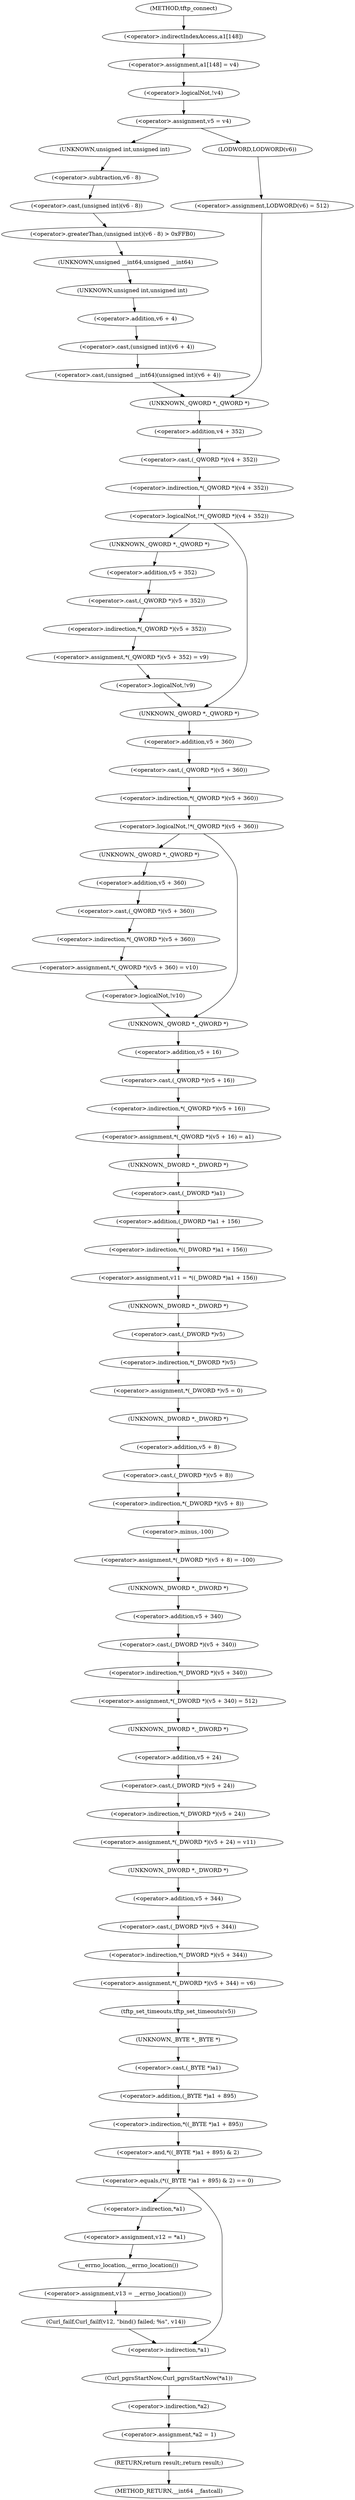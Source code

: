 digraph tftp_connect {  
"1000129" [label = "(<operator>.assignment,a1[148] = v4)" ]
"1000130" [label = "(<operator>.indirectIndexAccess,a1[148])" ]
"1000135" [label = "(<operator>.logicalNot,!v4)" ]
"1000138" [label = "(<operator>.assignment,v5 = v4)" ]
"1000145" [label = "(<operator>.greaterThan,(unsigned int)(v6 - 8) > 0xFFB0)" ]
"1000146" [label = "(<operator>.cast,(unsigned int)(v6 - 8))" ]
"1000147" [label = "(UNKNOWN,unsigned int,unsigned int)" ]
"1000148" [label = "(<operator>.subtraction,v6 - 8)" ]
"1000154" [label = "(<operator>.cast,(unsigned __int64)(unsigned int)(v6 + 4))" ]
"1000155" [label = "(UNKNOWN,unsigned __int64,unsigned __int64)" ]
"1000156" [label = "(<operator>.cast,(unsigned int)(v6 + 4))" ]
"1000157" [label = "(UNKNOWN,unsigned int,unsigned int)" ]
"1000158" [label = "(<operator>.addition,v6 + 4)" ]
"1000163" [label = "(<operator>.assignment,LODWORD(v6) = 512)" ]
"1000164" [label = "(LODWORD,LODWORD(v6))" ]
"1000169" [label = "(<operator>.logicalNot,!*(_QWORD *)(v4 + 352))" ]
"1000170" [label = "(<operator>.indirection,*(_QWORD *)(v4 + 352))" ]
"1000171" [label = "(<operator>.cast,(_QWORD *)(v4 + 352))" ]
"1000172" [label = "(UNKNOWN,_QWORD *,_QWORD *)" ]
"1000173" [label = "(<operator>.addition,v4 + 352)" ]
"1000177" [label = "(<operator>.assignment,*(_QWORD *)(v5 + 352) = v9)" ]
"1000178" [label = "(<operator>.indirection,*(_QWORD *)(v5 + 352))" ]
"1000179" [label = "(<operator>.cast,(_QWORD *)(v5 + 352))" ]
"1000180" [label = "(UNKNOWN,_QWORD *,_QWORD *)" ]
"1000181" [label = "(<operator>.addition,v5 + 352)" ]
"1000186" [label = "(<operator>.logicalNot,!v9)" ]
"1000190" [label = "(<operator>.logicalNot,!*(_QWORD *)(v5 + 360))" ]
"1000191" [label = "(<operator>.indirection,*(_QWORD *)(v5 + 360))" ]
"1000192" [label = "(<operator>.cast,(_QWORD *)(v5 + 360))" ]
"1000193" [label = "(UNKNOWN,_QWORD *,_QWORD *)" ]
"1000194" [label = "(<operator>.addition,v5 + 360)" ]
"1000198" [label = "(<operator>.assignment,*(_QWORD *)(v5 + 360) = v10)" ]
"1000199" [label = "(<operator>.indirection,*(_QWORD *)(v5 + 360))" ]
"1000200" [label = "(<operator>.cast,(_QWORD *)(v5 + 360))" ]
"1000201" [label = "(UNKNOWN,_QWORD *,_QWORD *)" ]
"1000202" [label = "(<operator>.addition,v5 + 360)" ]
"1000207" [label = "(<operator>.logicalNot,!v10)" ]
"1000210" [label = "(<operator>.assignment,*(_QWORD *)(v5 + 16) = a1)" ]
"1000211" [label = "(<operator>.indirection,*(_QWORD *)(v5 + 16))" ]
"1000212" [label = "(<operator>.cast,(_QWORD *)(v5 + 16))" ]
"1000213" [label = "(UNKNOWN,_QWORD *,_QWORD *)" ]
"1000214" [label = "(<operator>.addition,v5 + 16)" ]
"1000218" [label = "(<operator>.assignment,v11 = *((_DWORD *)a1 + 156))" ]
"1000220" [label = "(<operator>.indirection,*((_DWORD *)a1 + 156))" ]
"1000221" [label = "(<operator>.addition,(_DWORD *)a1 + 156)" ]
"1000222" [label = "(<operator>.cast,(_DWORD *)a1)" ]
"1000223" [label = "(UNKNOWN,_DWORD *,_DWORD *)" ]
"1000226" [label = "(<operator>.assignment,*(_DWORD *)v5 = 0)" ]
"1000227" [label = "(<operator>.indirection,*(_DWORD *)v5)" ]
"1000228" [label = "(<operator>.cast,(_DWORD *)v5)" ]
"1000229" [label = "(UNKNOWN,_DWORD *,_DWORD *)" ]
"1000232" [label = "(<operator>.assignment,*(_DWORD *)(v5 + 8) = -100)" ]
"1000233" [label = "(<operator>.indirection,*(_DWORD *)(v5 + 8))" ]
"1000234" [label = "(<operator>.cast,(_DWORD *)(v5 + 8))" ]
"1000235" [label = "(UNKNOWN,_DWORD *,_DWORD *)" ]
"1000236" [label = "(<operator>.addition,v5 + 8)" ]
"1000239" [label = "(<operator>.minus,-100)" ]
"1000241" [label = "(<operator>.assignment,*(_DWORD *)(v5 + 340) = 512)" ]
"1000242" [label = "(<operator>.indirection,*(_DWORD *)(v5 + 340))" ]
"1000243" [label = "(<operator>.cast,(_DWORD *)(v5 + 340))" ]
"1000244" [label = "(UNKNOWN,_DWORD *,_DWORD *)" ]
"1000245" [label = "(<operator>.addition,v5 + 340)" ]
"1000249" [label = "(<operator>.assignment,*(_DWORD *)(v5 + 24) = v11)" ]
"1000250" [label = "(<operator>.indirection,*(_DWORD *)(v5 + 24))" ]
"1000251" [label = "(<operator>.cast,(_DWORD *)(v5 + 24))" ]
"1000252" [label = "(UNKNOWN,_DWORD *,_DWORD *)" ]
"1000253" [label = "(<operator>.addition,v5 + 24)" ]
"1000257" [label = "(<operator>.assignment,*(_DWORD *)(v5 + 344) = v6)" ]
"1000258" [label = "(<operator>.indirection,*(_DWORD *)(v5 + 344))" ]
"1000259" [label = "(<operator>.cast,(_DWORD *)(v5 + 344))" ]
"1000260" [label = "(UNKNOWN,_DWORD *,_DWORD *)" ]
"1000261" [label = "(<operator>.addition,v5 + 344)" ]
"1000265" [label = "(tftp_set_timeouts,tftp_set_timeouts(v5))" ]
"1000268" [label = "(<operator>.equals,(*((_BYTE *)a1 + 895) & 2) == 0)" ]
"1000269" [label = "(<operator>.and,*((_BYTE *)a1 + 895) & 2)" ]
"1000270" [label = "(<operator>.indirection,*((_BYTE *)a1 + 895))" ]
"1000271" [label = "(<operator>.addition,(_BYTE *)a1 + 895)" ]
"1000272" [label = "(<operator>.cast,(_BYTE *)a1)" ]
"1000273" [label = "(UNKNOWN,_BYTE *,_BYTE *)" ]
"1000280" [label = "(<operator>.assignment,v12 = *a1)" ]
"1000282" [label = "(<operator>.indirection,*a1)" ]
"1000284" [label = "(<operator>.assignment,v13 = __errno_location())" ]
"1000286" [label = "(__errno_location,__errno_location())" ]
"1000287" [label = "(Curl_failf,Curl_failf(v12, \"bind() failed; %s\", v14))" ]
"1000293" [label = "(Curl_pgrsStartNow,Curl_pgrsStartNow(*a1))" ]
"1000294" [label = "(<operator>.indirection,*a1)" ]
"1000297" [label = "(<operator>.assignment,*a2 = 1)" ]
"1000298" [label = "(<operator>.indirection,*a2)" ]
"1000301" [label = "(RETURN,return result;,return result;)" ]
"1000113" [label = "(METHOD,tftp_connect)" ]
"1000303" [label = "(METHOD_RETURN,__int64 __fastcall)" ]
  "1000129" -> "1000135" 
  "1000130" -> "1000129" 
  "1000135" -> "1000138" 
  "1000138" -> "1000147" 
  "1000138" -> "1000164" 
  "1000145" -> "1000155" 
  "1000146" -> "1000145" 
  "1000147" -> "1000148" 
  "1000148" -> "1000146" 
  "1000154" -> "1000172" 
  "1000155" -> "1000157" 
  "1000156" -> "1000154" 
  "1000157" -> "1000158" 
  "1000158" -> "1000156" 
  "1000163" -> "1000172" 
  "1000164" -> "1000163" 
  "1000169" -> "1000180" 
  "1000169" -> "1000193" 
  "1000170" -> "1000169" 
  "1000171" -> "1000170" 
  "1000172" -> "1000173" 
  "1000173" -> "1000171" 
  "1000177" -> "1000186" 
  "1000178" -> "1000177" 
  "1000179" -> "1000178" 
  "1000180" -> "1000181" 
  "1000181" -> "1000179" 
  "1000186" -> "1000193" 
  "1000190" -> "1000201" 
  "1000190" -> "1000213" 
  "1000191" -> "1000190" 
  "1000192" -> "1000191" 
  "1000193" -> "1000194" 
  "1000194" -> "1000192" 
  "1000198" -> "1000207" 
  "1000199" -> "1000198" 
  "1000200" -> "1000199" 
  "1000201" -> "1000202" 
  "1000202" -> "1000200" 
  "1000207" -> "1000213" 
  "1000210" -> "1000223" 
  "1000211" -> "1000210" 
  "1000212" -> "1000211" 
  "1000213" -> "1000214" 
  "1000214" -> "1000212" 
  "1000218" -> "1000229" 
  "1000220" -> "1000218" 
  "1000221" -> "1000220" 
  "1000222" -> "1000221" 
  "1000223" -> "1000222" 
  "1000226" -> "1000235" 
  "1000227" -> "1000226" 
  "1000228" -> "1000227" 
  "1000229" -> "1000228" 
  "1000232" -> "1000244" 
  "1000233" -> "1000239" 
  "1000234" -> "1000233" 
  "1000235" -> "1000236" 
  "1000236" -> "1000234" 
  "1000239" -> "1000232" 
  "1000241" -> "1000252" 
  "1000242" -> "1000241" 
  "1000243" -> "1000242" 
  "1000244" -> "1000245" 
  "1000245" -> "1000243" 
  "1000249" -> "1000260" 
  "1000250" -> "1000249" 
  "1000251" -> "1000250" 
  "1000252" -> "1000253" 
  "1000253" -> "1000251" 
  "1000257" -> "1000265" 
  "1000258" -> "1000257" 
  "1000259" -> "1000258" 
  "1000260" -> "1000261" 
  "1000261" -> "1000259" 
  "1000265" -> "1000273" 
  "1000268" -> "1000282" 
  "1000268" -> "1000294" 
  "1000269" -> "1000268" 
  "1000270" -> "1000269" 
  "1000271" -> "1000270" 
  "1000272" -> "1000271" 
  "1000273" -> "1000272" 
  "1000280" -> "1000286" 
  "1000282" -> "1000280" 
  "1000284" -> "1000287" 
  "1000286" -> "1000284" 
  "1000287" -> "1000294" 
  "1000293" -> "1000298" 
  "1000294" -> "1000293" 
  "1000297" -> "1000301" 
  "1000298" -> "1000297" 
  "1000301" -> "1000303" 
  "1000113" -> "1000130" 
}

